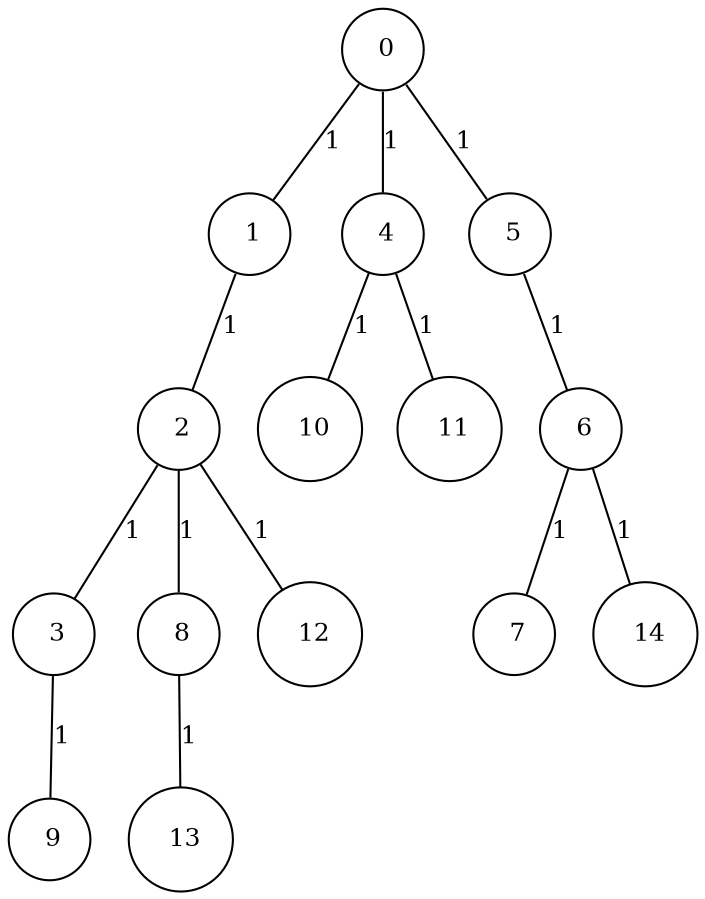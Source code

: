 graph G {
size="8.5,11;"
ratio = "expand;"
fixedsize="true;"
overlap="scale;"
node[shape=circle,width=.12,hight=.12,fontsize=12]
edge[fontsize=12]

0[label=" 0" color=black, pos="1.3426259,0.52589137!"];
1[label=" 1" color=black, pos="2.4486256,2.4290765!"];
2[label=" 2" color=black, pos="2.6186905,2.4586403!"];
3[label=" 3" color=black, pos="1.7864543,0.19103302!"];
4[label=" 4" color=black, pos="0.82003249,0.65957798!"];
5[label=" 5" color=black, pos="2.5158737,1.4765925!"];
6[label=" 6" color=black, pos="0.40901472,0.12379234!"];
7[label=" 7" color=black, pos="0.58179577,0.2960134!"];
8[label=" 8" color=black, pos="2.676213,2.4244552!"];
9[label=" 9" color=black, pos="1.7246326,2.6813586!"];
10[label=" 10" color=black, pos="2.0417221,0.68243598!"];
11[label=" 11" color=black, pos="2.6546365,2.9598695!"];
12[label=" 12" color=black, pos="0.76806797,1.1461082!"];
13[label=" 13" color=black, pos="2.3259492,1.0729504!"];
14[label=" 14" color=black, pos="1.137006,1.5778439!"];
0--1[label="1"]
0--4[label="1"]
0--5[label="1"]
1--2[label="1"]
2--3[label="1"]
2--8[label="1"]
2--12[label="1"]
3--9[label="1"]
4--10[label="1"]
4--11[label="1"]
5--6[label="1"]
6--7[label="1"]
6--14[label="1"]
8--13[label="1"]

}
